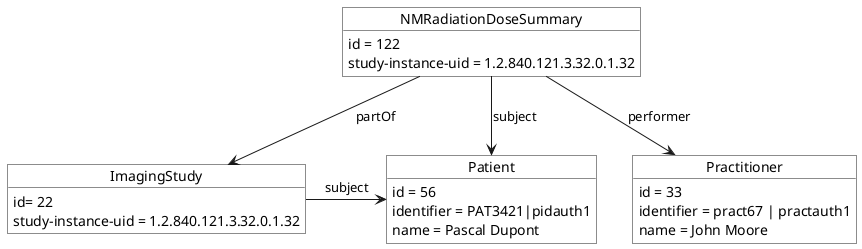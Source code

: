 @startuml
skinparam monochrome true

object  NMRadiationDoseSummary #white { 
  id = 122
  study-instance-uid = 1.2.840.121.3.32.0.1.32
}

object  Patient #white { 
  id = 56
  identifier = PAT3421|pidauth1
  name = Pascal Dupont
}

object  ImagingStudy #white { 
  id= 22
  study-instance-uid = 1.2.840.121.3.32.0.1.32
}

object  Practitioner #white { 
  id = 33
  identifier = pract67 | practauth1
  name = John Moore
}


NMRadiationDoseSummary -d-> Patient : "subject"
NMRadiationDoseSummary -d-> ImagingStudy : "partOf"
NMRadiationDoseSummary -d-> Practitioner : "performer"
ImagingStudy -> Patient : "subject"
@enduml